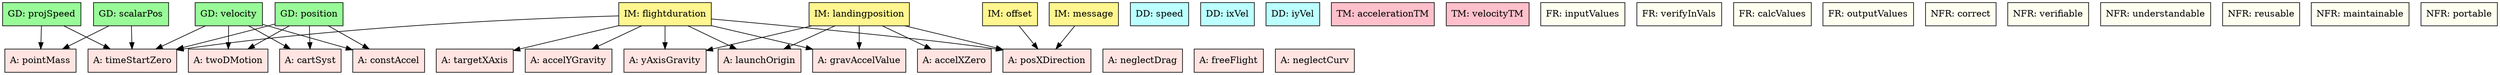 digraph avsall {
	projSpeed -> pointMass;
	projSpeed -> timeStartZero;
	scalarPos -> pointMass;
	scalarPos -> timeStartZero;
	velocity -> twoDMotion;
	velocity -> cartSyst;
	velocity -> constAccel;
	velocity -> timeStartZero;
	position -> twoDMotion;
	position -> cartSyst;
	position -> constAccel;
	position -> timeStartZero;
	flightduration -> yAxisGravity;
	flightduration -> launchOrigin;
	flightduration -> targetXAxis;
	flightduration -> posXDirection;
	flightduration -> accelYGravity;
	flightduration -> timeStartZero;
	flightduration -> gravAccelValue;
	landingposition -> yAxisGravity;
	landingposition -> launchOrigin;
	landingposition -> posXDirection;
	landingposition -> accelXZero;
	landingposition -> gravAccelValue;
	offset -> posXDirection;
	message -> posXDirection;


	twoDMotion	[shape=box, color=black, style=filled, fillcolor=mistyrose, label="A: twoDMotion"];
	cartSyst	[shape=box, color=black, style=filled, fillcolor=mistyrose, label="A: cartSyst"];
	yAxisGravity	[shape=box, color=black, style=filled, fillcolor=mistyrose, label="A: yAxisGravity"];
	launchOrigin	[shape=box, color=black, style=filled, fillcolor=mistyrose, label="A: launchOrigin"];
	targetXAxis	[shape=box, color=black, style=filled, fillcolor=mistyrose, label="A: targetXAxis"];
	posXDirection	[shape=box, color=black, style=filled, fillcolor=mistyrose, label="A: posXDirection"];
	constAccel	[shape=box, color=black, style=filled, fillcolor=mistyrose, label="A: constAccel"];
	accelXZero	[shape=box, color=black, style=filled, fillcolor=mistyrose, label="A: accelXZero"];
	accelYGravity	[shape=box, color=black, style=filled, fillcolor=mistyrose, label="A: accelYGravity"];
	neglectDrag	[shape=box, color=black, style=filled, fillcolor=mistyrose, label="A: neglectDrag"];
	pointMass	[shape=box, color=black, style=filled, fillcolor=mistyrose, label="A: pointMass"];
	freeFlight	[shape=box, color=black, style=filled, fillcolor=mistyrose, label="A: freeFlight"];
	neglectCurv	[shape=box, color=black, style=filled, fillcolor=mistyrose, label="A: neglectCurv"];
	timeStartZero	[shape=box, color=black, style=filled, fillcolor=mistyrose, label="A: timeStartZero"];
	gravAccelValue	[shape=box, color=black, style=filled, fillcolor=mistyrose, label="A: gravAccelValue"];

	subgraph A {
	rank="same"
	{twoDMotion, cartSyst, yAxisGravity, launchOrigin, targetXAxis, posXDirection, constAccel, accelXZero, accelYGravity, neglectDrag, pointMass, freeFlight, neglectCurv, timeStartZero, gravAccelValue}
	}

	speed	[shape=box, color=black, style=filled, fillcolor=paleturquoise1, label="DD: speed"];
	ixVel	[shape=box, color=black, style=filled, fillcolor=paleturquoise1, label="DD: ixVel"];
	iyVel	[shape=box, color=black, style=filled, fillcolor=paleturquoise1, label="DD: iyVel"];

	subgraph DD {
	rank="same"
	{speed, ixVel, iyVel}
	}

	accelerationTM	[shape=box, color=black, style=filled, fillcolor=pink, label="TM: accelerationTM"];
	velocityTM	[shape=box, color=black, style=filled, fillcolor=pink, label="TM: velocityTM"];

	subgraph TM {
	rank="same"
	{accelerationTM, velocityTM}
	}

	projSpeed	[shape=box, color=black, style=filled, fillcolor=palegreen, label="GD: projSpeed"];
	scalarPos	[shape=box, color=black, style=filled, fillcolor=palegreen, label="GD: scalarPos"];
	velocity	[shape=box, color=black, style=filled, fillcolor=palegreen, label="GD: velocity"];
	position	[shape=box, color=black, style=filled, fillcolor=palegreen, label="GD: position"];

	subgraph GD {
	rank="same"
	{projSpeed, scalarPos, velocity, position}
	}

	flightduration	[shape=box, color=black, style=filled, fillcolor=khaki1, label="IM: flightduration"];
	landingposition	[shape=box, color=black, style=filled, fillcolor=khaki1, label="IM: landingposition"];
	offset	[shape=box, color=black, style=filled, fillcolor=khaki1, label="IM: offset"];
	message	[shape=box, color=black, style=filled, fillcolor=khaki1, label="IM: message"];

	subgraph IM {
	rank="same"
	{flightduration, landingposition, offset, message}
	}

	inputValues	[shape=box, color=black, style=filled, fillcolor=ivory, label="FR: inputValues"];
	verifyInVals	[shape=box, color=black, style=filled, fillcolor=ivory, label="FR: verifyInVals"];
	calcValues	[shape=box, color=black, style=filled, fillcolor=ivory, label="FR: calcValues"];
	outputValues	[shape=box, color=black, style=filled, fillcolor=ivory, label="FR: outputValues"];
	correct	[shape=box, color=black, style=filled, fillcolor=ivory, label="NFR: correct"];
	verifiable	[shape=box, color=black, style=filled, fillcolor=ivory, label="NFR: verifiable"];
	understandable	[shape=box, color=black, style=filled, fillcolor=ivory, label="NFR: understandable"];
	reusable	[shape=box, color=black, style=filled, fillcolor=ivory, label="NFR: reusable"];
	maintainable	[shape=box, color=black, style=filled, fillcolor=ivory, label="NFR: maintainable"];
	portable	[shape=box, color=black, style=filled, fillcolor=ivory, label="NFR: portable"];

	subgraph R {
	rank="same"
	{inputValues, verifyInVals, calcValues, outputValues, correct, verifiable, understandable, reusable, maintainable, portable}
	}


	subgraph C {
	rank="same"
	{}
	}

}
